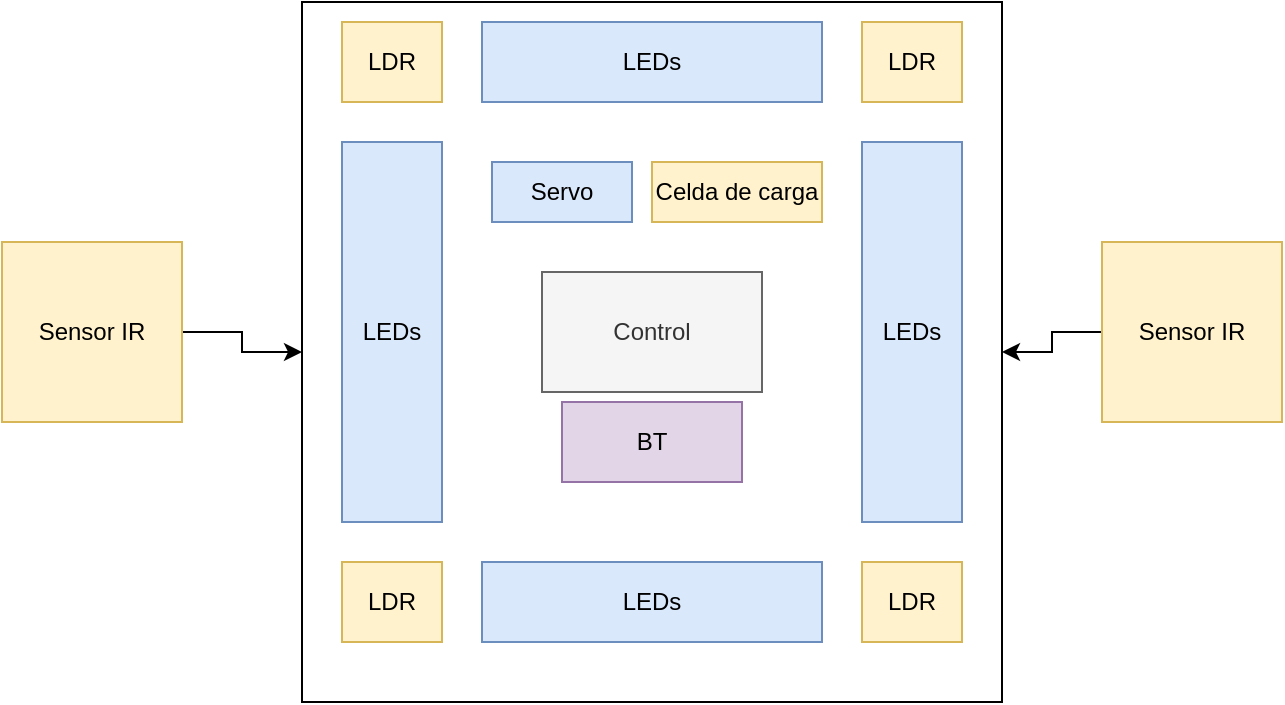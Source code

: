<mxfile version="12.3.0" type="github" pages="1">
  <diagram id="Rx39ZRknppQvAvGFZfSR" name="Page-1">
    <mxGraphModel dx="1038" dy="541" grid="1" gridSize="10" guides="1" tooltips="1" connect="1" arrows="1" fold="1" page="1" pageScale="1" pageWidth="827" pageHeight="1169" math="0" shadow="0">
      <root>
        <mxCell id="0"/>
        <mxCell id="1" parent="0"/>
        <mxCell id="SlnTeYE9gWJ-9dxKjudn-1" value="" style="whiteSpace=wrap;html=1;aspect=fixed;imageAspect=1;" parent="1" vertex="1">
          <mxGeometry x="280" y="80" width="350" height="350" as="geometry"/>
        </mxCell>
        <mxCell id="SlnTeYE9gWJ-9dxKjudn-24" style="edgeStyle=orthogonalEdgeStyle;rounded=0;orthogonalLoop=1;jettySize=auto;html=1;entryX=1;entryY=0.5;entryDx=0;entryDy=0;" parent="1" source="SlnTeYE9gWJ-9dxKjudn-16" target="SlnTeYE9gWJ-9dxKjudn-1" edge="1">
          <mxGeometry relative="1" as="geometry"/>
        </mxCell>
        <mxCell id="SlnTeYE9gWJ-9dxKjudn-16" value="Sensor IR" style="whiteSpace=wrap;html=1;aspect=fixed;imageAspect=0;fillColor=#fff2cc;strokeColor=#d6b656;" parent="1" vertex="1">
          <mxGeometry x="680" y="200" width="90" height="90" as="geometry"/>
        </mxCell>
        <mxCell id="SlnTeYE9gWJ-9dxKjudn-2" value="Control" style="rounded=0;whiteSpace=wrap;html=1;fillColor=#f5f5f5;strokeColor=#666666;fontColor=#333333;" parent="1" vertex="1">
          <mxGeometry x="400" y="215" width="110" height="60" as="geometry"/>
        </mxCell>
        <mxCell id="SlnTeYE9gWJ-9dxKjudn-4" value="LDR" style="rounded=0;whiteSpace=wrap;html=1;imageWidth=24;fillColor=#fff2cc;strokeColor=#d6b656;" parent="1" vertex="1">
          <mxGeometry x="560" y="360" width="50" height="40" as="geometry"/>
        </mxCell>
        <mxCell id="SlnTeYE9gWJ-9dxKjudn-5" value="BT" style="rounded=0;whiteSpace=wrap;html=1;fillColor=#e1d5e7;strokeColor=#9673a6;" parent="1" vertex="1">
          <mxGeometry x="410" y="280" width="90" height="40" as="geometry"/>
        </mxCell>
        <mxCell id="SlnTeYE9gWJ-9dxKjudn-6" value="Servo" style="rounded=0;whiteSpace=wrap;html=1;fillColor=#dae8fc;strokeColor=#6c8ebf;" parent="1" vertex="1">
          <mxGeometry x="375" y="160" width="70" height="30" as="geometry"/>
        </mxCell>
        <mxCell id="SlnTeYE9gWJ-9dxKjudn-7" value="Celda de carga" style="rounded=0;whiteSpace=wrap;html=1;fillColor=#fff2cc;strokeColor=#d6b656;" parent="1" vertex="1">
          <mxGeometry x="455" y="160" width="85" height="30" as="geometry"/>
        </mxCell>
        <mxCell id="SlnTeYE9gWJ-9dxKjudn-23" style="edgeStyle=orthogonalEdgeStyle;rounded=0;orthogonalLoop=1;jettySize=auto;html=1;entryX=0;entryY=0.5;entryDx=0;entryDy=0;" parent="1" source="SlnTeYE9gWJ-9dxKjudn-18" target="SlnTeYE9gWJ-9dxKjudn-1" edge="1">
          <mxGeometry relative="1" as="geometry"/>
        </mxCell>
        <mxCell id="SlnTeYE9gWJ-9dxKjudn-18" value="Sensor IR" style="whiteSpace=wrap;html=1;aspect=fixed;imageAspect=0;fillColor=#fff2cc;strokeColor=#d6b656;" parent="1" vertex="1">
          <mxGeometry x="130" y="200" width="90" height="90" as="geometry"/>
        </mxCell>
        <mxCell id="SlnTeYE9gWJ-9dxKjudn-27" value="LEDs" style="rounded=0;whiteSpace=wrap;html=1;direction=south;fillColor=#dae8fc;strokeColor=#6c8ebf;" parent="1" vertex="1">
          <mxGeometry x="560" y="150" width="50" height="190" as="geometry"/>
        </mxCell>
        <mxCell id="AMBrTkGcm7-QW4qCQlLn-4" value="LDR" style="rounded=0;whiteSpace=wrap;html=1;imageWidth=24;fillColor=#fff2cc;strokeColor=#d6b656;" parent="1" vertex="1">
          <mxGeometry x="560" y="90" width="50" height="40" as="geometry"/>
        </mxCell>
        <mxCell id="AMBrTkGcm7-QW4qCQlLn-6" value="LDR" style="rounded=0;whiteSpace=wrap;html=1;imageWidth=24;fillColor=#fff2cc;strokeColor=#d6b656;" parent="1" vertex="1">
          <mxGeometry x="300" y="360" width="50" height="40" as="geometry"/>
        </mxCell>
        <mxCell id="AMBrTkGcm7-QW4qCQlLn-8" value="LDR" style="rounded=0;whiteSpace=wrap;html=1;imageWidth=24;fillColor=#fff2cc;strokeColor=#d6b656;" parent="1" vertex="1">
          <mxGeometry x="300" y="90" width="50" height="40" as="geometry"/>
        </mxCell>
        <mxCell id="AMBrTkGcm7-QW4qCQlLn-13" value="LEDs" style="rounded=0;whiteSpace=wrap;html=1;direction=south;fillColor=#dae8fc;strokeColor=#6c8ebf;" parent="1" vertex="1">
          <mxGeometry x="300" y="150" width="50" height="190" as="geometry"/>
        </mxCell>
        <mxCell id="AMBrTkGcm7-QW4qCQlLn-14" value="LEDs" style="rounded=0;whiteSpace=wrap;html=1;direction=south;fillColor=#dae8fc;strokeColor=#6c8ebf;" parent="1" vertex="1">
          <mxGeometry x="370" y="90" width="170" height="40" as="geometry"/>
        </mxCell>
        <mxCell id="AMBrTkGcm7-QW4qCQlLn-15" value="LEDs" style="rounded=0;whiteSpace=wrap;html=1;direction=south;fillColor=#dae8fc;strokeColor=#6c8ebf;" parent="1" vertex="1">
          <mxGeometry x="370" y="360" width="170" height="40" as="geometry"/>
        </mxCell>
      </root>
    </mxGraphModel>
  </diagram>
</mxfile>
